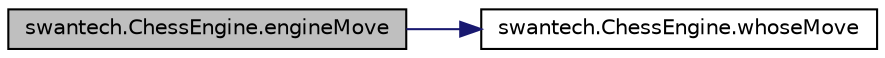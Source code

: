 digraph "swantech.ChessEngine.engineMove"
{
  edge [fontname="Helvetica",fontsize="10",labelfontname="Helvetica",labelfontsize="10"];
  node [fontname="Helvetica",fontsize="10",shape=record];
  rankdir="LR";
  Node1 [label="swantech.ChessEngine.engineMove",height=0.2,width=0.4,color="black", fillcolor="grey75", style="filled", fontcolor="black"];
  Node1 -> Node2 [color="midnightblue",fontsize="10",style="solid",fontname="Helvetica"];
  Node2 [label="swantech.ChessEngine.whoseMove",height=0.2,width=0.4,color="black", fillcolor="white", style="filled",URL="$classswantech_1_1_chess_engine.html#ae6976be646e833558d31d2e3bf242773"];
}
